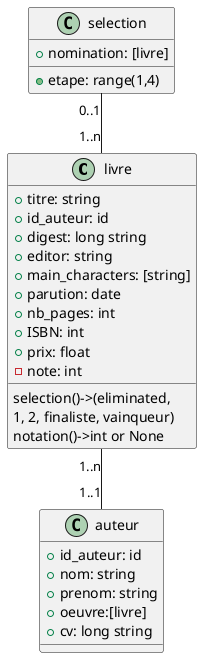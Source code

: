 @startuml
'https://plantuml.com/class-diagram
class livre{
+titre: string
+id_auteur: id
+digest: long string
+editor: string
+main_characters: [string]
+parution: date
+nb_pages: int
+ISBN: int
+prix: float
-note: int
selection()->(eliminated,
1, 2, finaliste, vainqueur)
notation()->int or None
}
class auteur{
+id_auteur: id
+nom: string
+prenom: string
+oeuvre:[livre]
+cv: long string
}

class selection{
+etape: range(1,4)
+nomination: [livre]
}
livre"1..n"--"1..1"auteur
selection"0..1"--"1..n"livre
@enduml